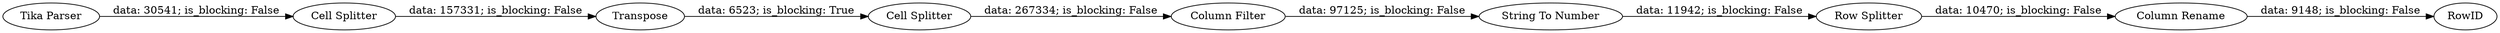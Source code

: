 digraph {
	"6206412645552682672_364" [label="Cell Splitter"]
	"6206412645552682672_1" [label="Tika Parser"]
	"6206412645552682672_368" [label="Column Filter"]
	"6206412645552682672_365" [label=Transpose]
	"6206412645552682672_369" [label="String To Number"]
	"6206412645552682672_370" [label="Column Rename"]
	"6206412645552682672_371" [label=RowID]
	"6206412645552682672_2" [label="Cell Splitter"]
	"6206412645552682672_367" [label="Row Splitter"]
	"6206412645552682672_2" -> "6206412645552682672_368" [label="data: 267334; is_blocking: False"]
	"6206412645552682672_1" -> "6206412645552682672_364" [label="data: 30541; is_blocking: False"]
	"6206412645552682672_368" -> "6206412645552682672_369" [label="data: 97125; is_blocking: False"]
	"6206412645552682672_369" -> "6206412645552682672_367" [label="data: 11942; is_blocking: False"]
	"6206412645552682672_365" -> "6206412645552682672_2" [label="data: 6523; is_blocking: True"]
	"6206412645552682672_364" -> "6206412645552682672_365" [label="data: 157331; is_blocking: False"]
	"6206412645552682672_367" -> "6206412645552682672_370" [label="data: 10470; is_blocking: False"]
	"6206412645552682672_370" -> "6206412645552682672_371" [label="data: 9148; is_blocking: False"]
	rankdir=LR
}
